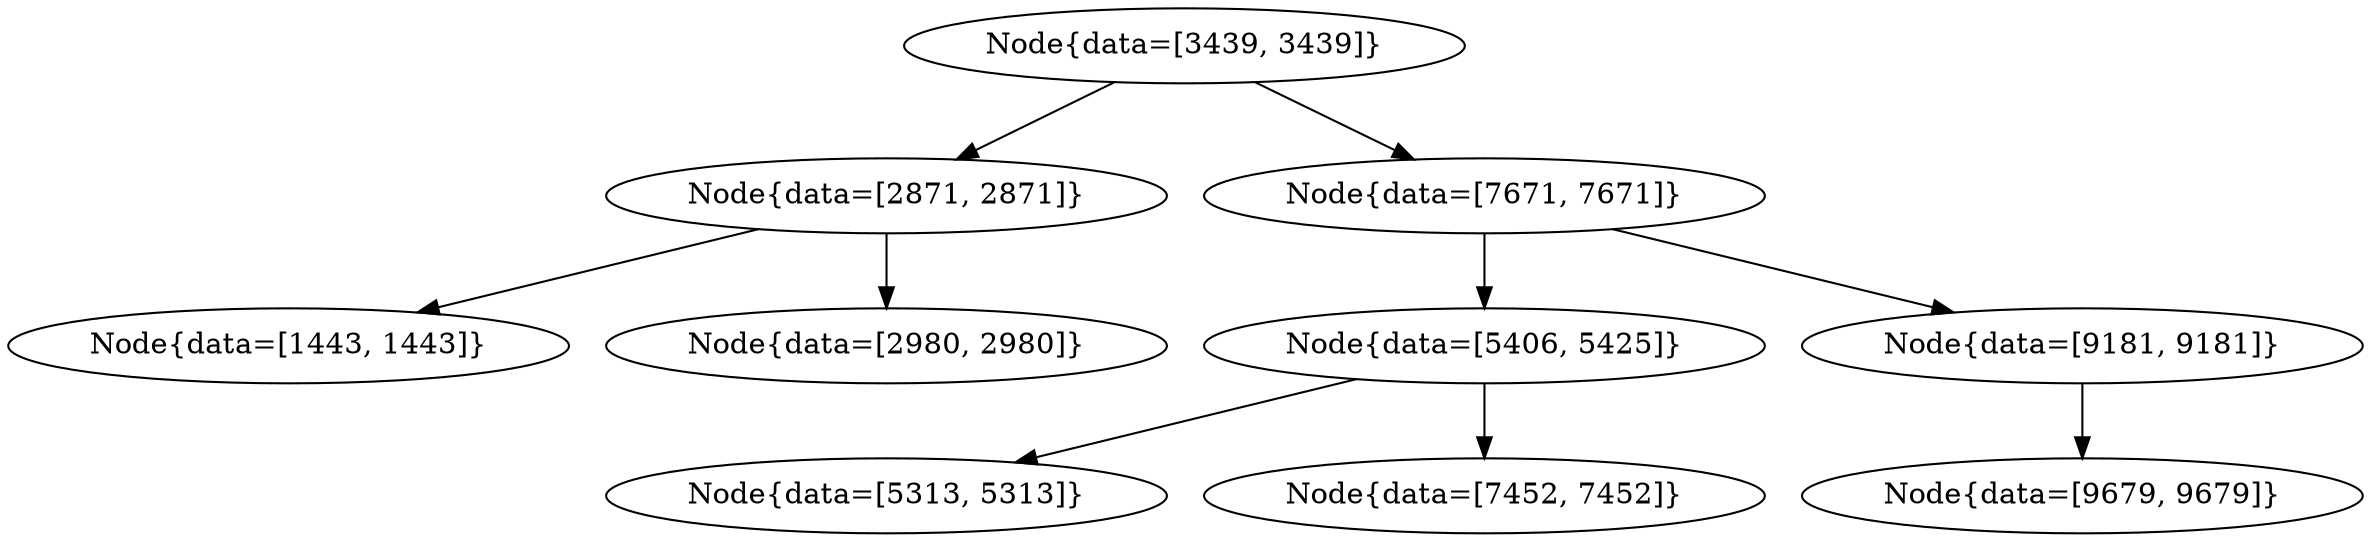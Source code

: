 digraph G{
1076312425 [label="Node{data=[3439, 3439]}"]
1076312425 -> 1589795681
1589795681 [label="Node{data=[2871, 2871]}"]
1589795681 -> 2107902964
2107902964 [label="Node{data=[1443, 1443]}"]
1589795681 -> 1970307376
1970307376 [label="Node{data=[2980, 2980]}"]
1076312425 -> 207950470
207950470 [label="Node{data=[7671, 7671]}"]
207950470 -> 1076906296
1076906296 [label="Node{data=[5406, 5425]}"]
1076906296 -> 487981409
487981409 [label="Node{data=[5313, 5313]}"]
1076906296 -> 1822325490
1822325490 [label="Node{data=[7452, 7452]}"]
207950470 -> 1221309637
1221309637 [label="Node{data=[9181, 9181]}"]
1221309637 -> 183520621
183520621 [label="Node{data=[9679, 9679]}"]
}